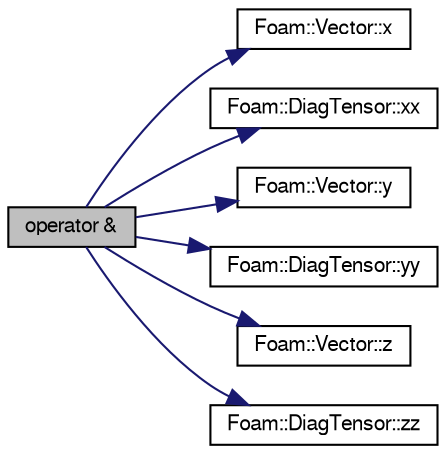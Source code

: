 digraph "operator &amp;"
{
  bgcolor="transparent";
  edge [fontname="FreeSans",fontsize="10",labelfontname="FreeSans",labelfontsize="10"];
  node [fontname="FreeSans",fontsize="10",shape=record];
  rankdir="LR";
  Node116240 [label="operator &",height=0.2,width=0.4,color="black", fillcolor="grey75", style="filled", fontcolor="black"];
  Node116240 -> Node116241 [color="midnightblue",fontsize="10",style="solid",fontname="FreeSans"];
  Node116241 [label="Foam::Vector::x",height=0.2,width=0.4,color="black",URL="$a28442.html#a63327976e5a8359700064a02ae22548e"];
  Node116240 -> Node116242 [color="midnightblue",fontsize="10",style="solid",fontname="FreeSans"];
  Node116242 [label="Foam::DiagTensor::xx",height=0.2,width=0.4,color="black",URL="$a27646.html#a1b97c7c1ed81b4fb23da8dcb71a8cd2a"];
  Node116240 -> Node116243 [color="midnightblue",fontsize="10",style="solid",fontname="FreeSans"];
  Node116243 [label="Foam::Vector::y",height=0.2,width=0.4,color="black",URL="$a28442.html#a1ee865f676fbac703a49c6654dd3ad74"];
  Node116240 -> Node116244 [color="midnightblue",fontsize="10",style="solid",fontname="FreeSans"];
  Node116244 [label="Foam::DiagTensor::yy",height=0.2,width=0.4,color="black",URL="$a27646.html#aba9d77023a5662b9c2d3639d5de555a0"];
  Node116240 -> Node116245 [color="midnightblue",fontsize="10",style="solid",fontname="FreeSans"];
  Node116245 [label="Foam::Vector::z",height=0.2,width=0.4,color="black",URL="$a28442.html#a1c8320b15610de211ec70ef966581423"];
  Node116240 -> Node116246 [color="midnightblue",fontsize="10",style="solid",fontname="FreeSans"];
  Node116246 [label="Foam::DiagTensor::zz",height=0.2,width=0.4,color="black",URL="$a27646.html#a831c4848d01bfcc8d717b7ef92f2cd4b"];
}
